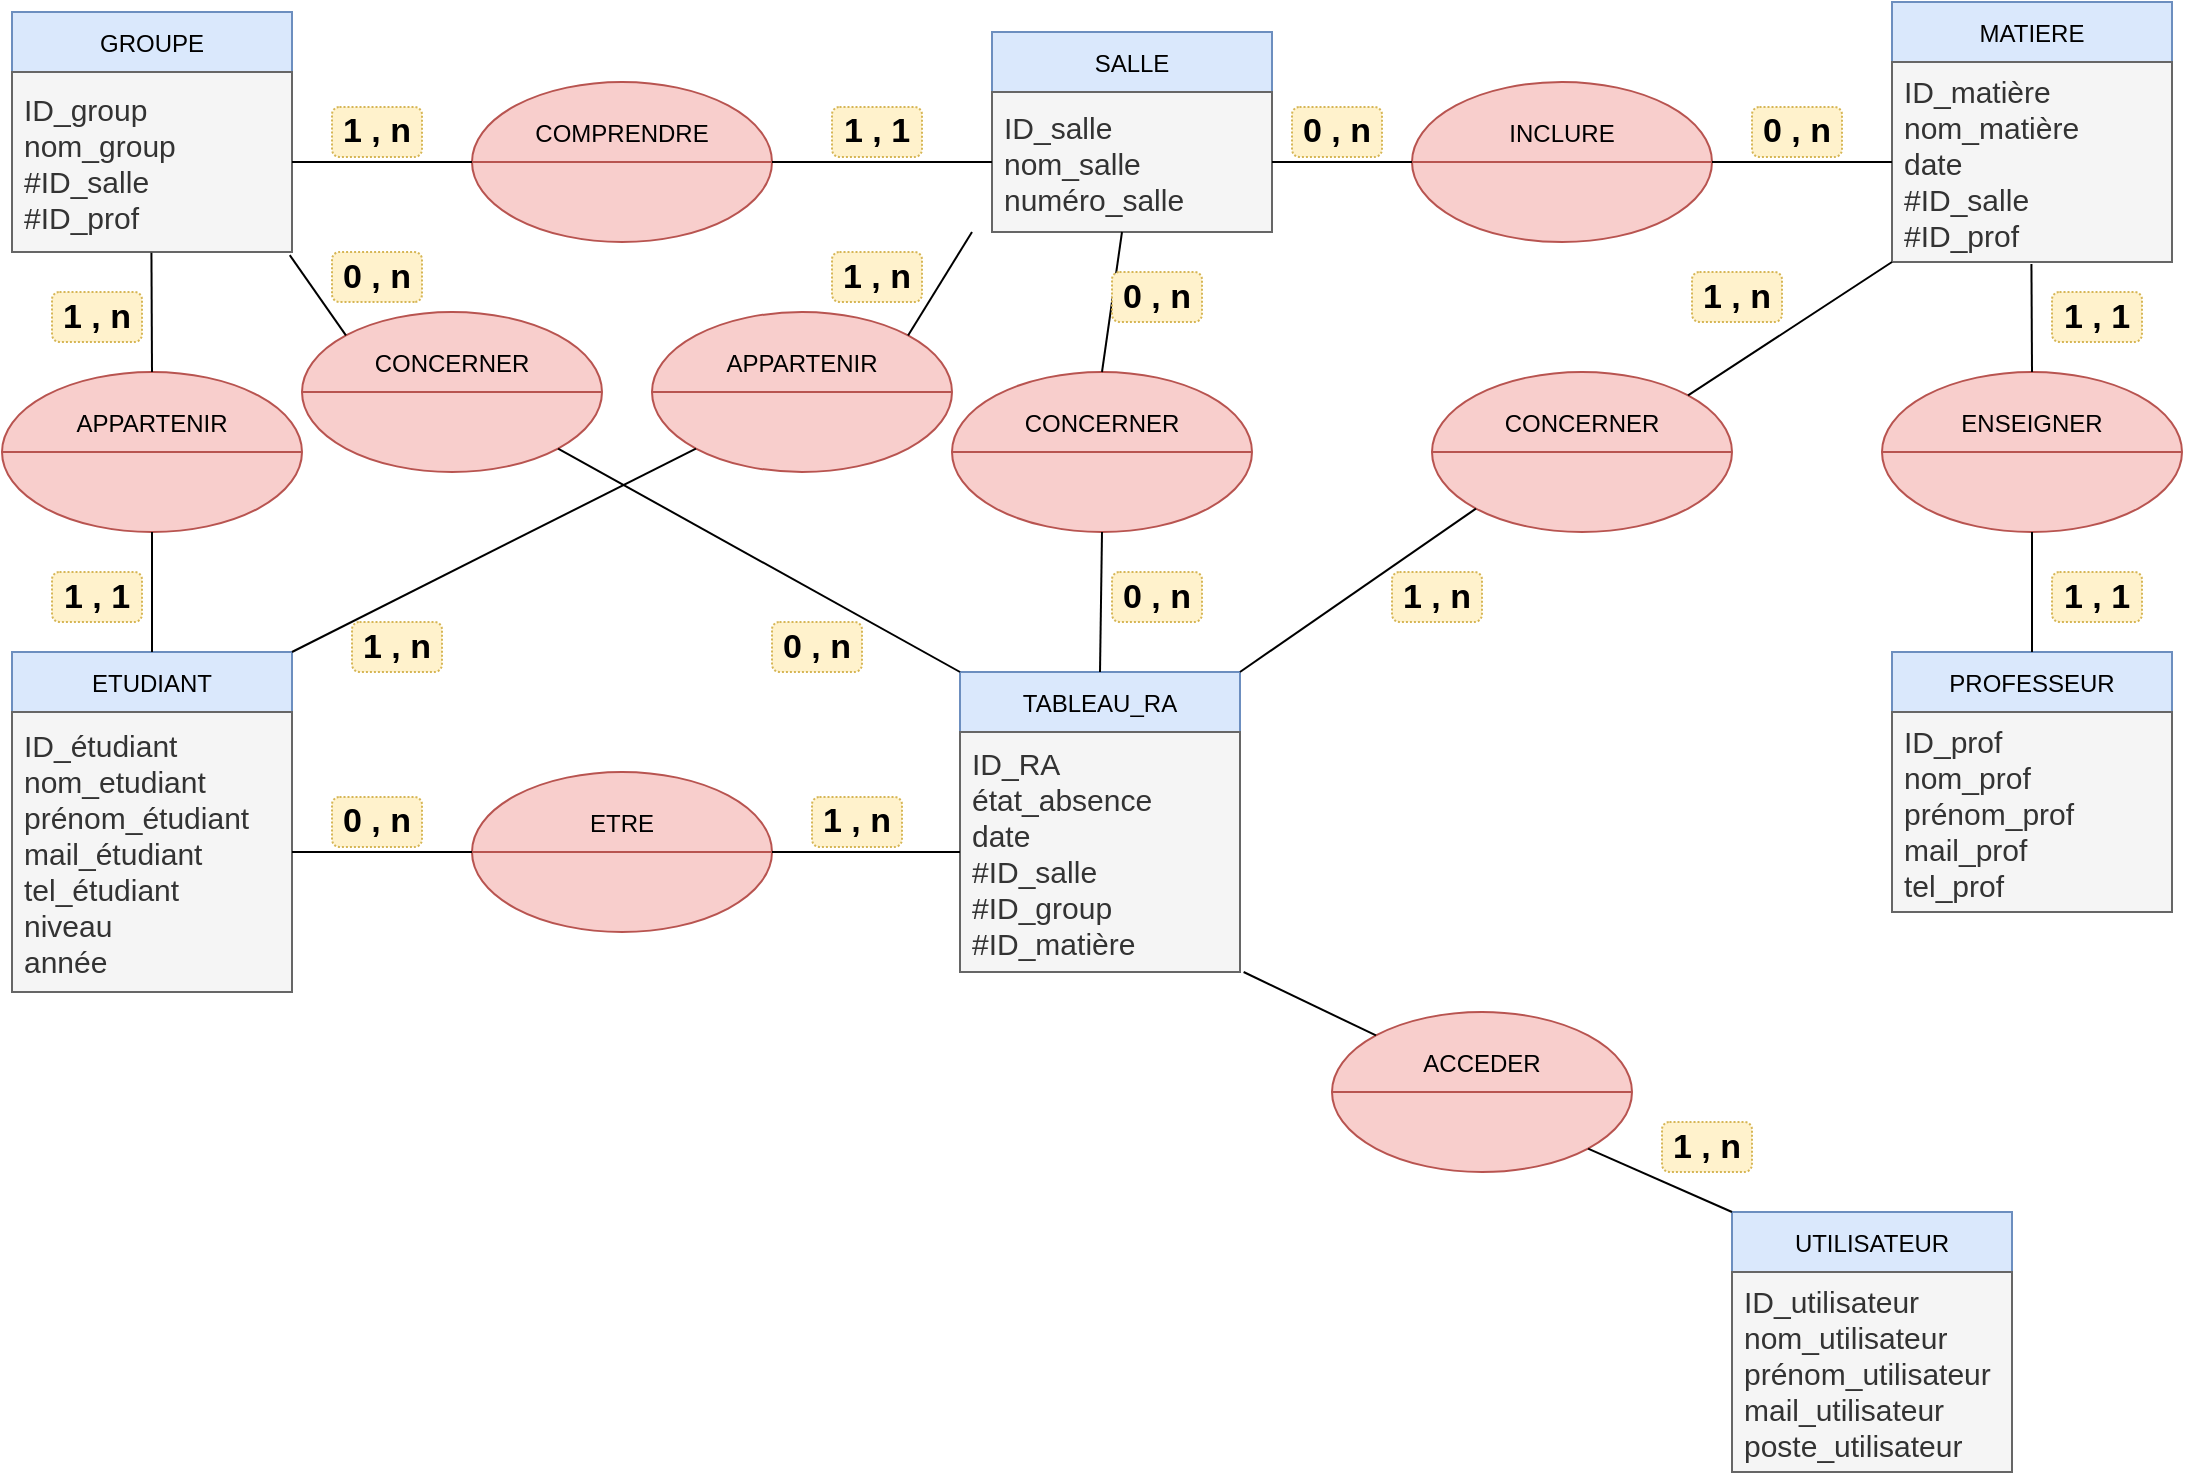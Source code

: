 <mxfile version="20.0.4" type="device"><diagram id="C5RBs43oDa-KdzZeNtuy" name="Page-1"><mxGraphModel dx="1038" dy="617" grid="1" gridSize="10" guides="1" tooltips="1" connect="1" arrows="1" fold="1" page="1" pageScale="1" pageWidth="1169" pageHeight="827" math="0" shadow="0"><root><mxCell id="WIyWlLk6GJQsqaUBKTNV-0"/><mxCell id="WIyWlLk6GJQsqaUBKTNV-1" parent="WIyWlLk6GJQsqaUBKTNV-0"/><mxCell id="zTYsJ-RV3klzZmt0aJt2-2" value="GROUPE" style="swimlane;fontStyle=0;childLayout=stackLayout;horizontal=1;startSize=30;horizontalStack=0;resizeParent=1;resizeParentMax=0;resizeLast=0;collapsible=1;marginBottom=0;fillColor=#dae8fc;strokeColor=#6c8ebf;" parent="WIyWlLk6GJQsqaUBKTNV-1" vertex="1"><mxGeometry x="40" y="40" width="140" height="120" as="geometry"/></mxCell><mxCell id="zTYsJ-RV3klzZmt0aJt2-3" value="ID_group&#10;nom_group&#10;#ID_salle&#10;#ID_prof" style="text;strokeColor=#666666;fillColor=#f5f5f5;align=left;verticalAlign=middle;spacingLeft=4;spacingRight=4;overflow=hidden;points=[[0,0.5],[1,0.5]];portConstraint=eastwest;rotatable=0;fontSize=15;fontColor=#333333;" parent="zTYsJ-RV3klzZmt0aJt2-2" vertex="1"><mxGeometry y="30" width="140" height="90" as="geometry"/></mxCell><mxCell id="zTYsJ-RV3klzZmt0aJt2-6" value="UTILISATEUR" style="swimlane;fontStyle=0;childLayout=stackLayout;horizontal=1;startSize=30;horizontalStack=0;resizeParent=1;resizeParentMax=0;resizeLast=0;collapsible=1;marginBottom=0;fillColor=#dae8fc;strokeColor=#6c8ebf;" parent="WIyWlLk6GJQsqaUBKTNV-1" vertex="1"><mxGeometry x="900" y="640" width="140" height="130" as="geometry"/></mxCell><mxCell id="zTYsJ-RV3klzZmt0aJt2-50" value="ID_utilisateur&#10;nom_utilisateur&#10;prénom_utilisateur&#10;mail_utilisateur&#10;poste_utilisateur" style="text;strokeColor=#666666;fillColor=#f5f5f5;align=left;verticalAlign=middle;spacingLeft=4;spacingRight=4;overflow=hidden;points=[[0,0.5],[1,0.5]];portConstraint=eastwest;rotatable=0;fontSize=15;fontColor=#333333;" parent="zTYsJ-RV3klzZmt0aJt2-6" vertex="1"><mxGeometry y="30" width="140" height="100" as="geometry"/></mxCell><mxCell id="zTYsJ-RV3klzZmt0aJt2-10" value="ETUDIANT" style="swimlane;fontStyle=0;childLayout=stackLayout;horizontal=1;startSize=30;horizontalStack=0;resizeParent=1;resizeParentMax=0;resizeLast=0;collapsible=1;marginBottom=0;fillColor=#dae8fc;strokeColor=#6c8ebf;" parent="WIyWlLk6GJQsqaUBKTNV-1" vertex="1"><mxGeometry x="40" y="360" width="140" height="170" as="geometry"/></mxCell><mxCell id="zTYsJ-RV3klzZmt0aJt2-46" value="ID_étudiant&#10;nom_etudiant&#10;prénom_étudiant&#10;mail_étudiant&#10;tel_étudiant&#10;niveau&#10;année" style="text;strokeColor=#666666;fillColor=#f5f5f5;align=left;verticalAlign=middle;spacingLeft=4;spacingRight=4;overflow=hidden;points=[[0,0.5],[1,0.5]];portConstraint=eastwest;rotatable=0;fontSize=15;fontColor=#333333;" parent="zTYsJ-RV3klzZmt0aJt2-10" vertex="1"><mxGeometry y="30" width="140" height="140" as="geometry"/></mxCell><mxCell id="zTYsJ-RV3klzZmt0aJt2-14" value="TABLEAU_RA" style="swimlane;fontStyle=0;childLayout=stackLayout;horizontal=1;startSize=30;horizontalStack=0;resizeParent=1;resizeParentMax=0;resizeLast=0;collapsible=1;marginBottom=0;fillColor=#dae8fc;strokeColor=#6c8ebf;" parent="WIyWlLk6GJQsqaUBKTNV-1" vertex="1"><mxGeometry x="514" y="370" width="140" height="150" as="geometry"/></mxCell><mxCell id="zTYsJ-RV3klzZmt0aJt2-47" value="ID_RA&#10;état_absence&#10;date&#10;#ID_salle&#10;#ID_group&#10;#ID_matière" style="text;strokeColor=#666666;fillColor=#f5f5f5;align=left;verticalAlign=middle;spacingLeft=4;spacingRight=4;overflow=hidden;points=[[0,0.5],[1,0.5]];portConstraint=eastwest;rotatable=0;fontSize=15;fontColor=#333333;" parent="zTYsJ-RV3klzZmt0aJt2-14" vertex="1"><mxGeometry y="30" width="140" height="120" as="geometry"/></mxCell><mxCell id="zTYsJ-RV3klzZmt0aJt2-18" value="PROFESSEUR" style="swimlane;fontStyle=0;childLayout=stackLayout;horizontal=1;startSize=30;horizontalStack=0;resizeParent=1;resizeParentMax=0;resizeLast=0;collapsible=1;marginBottom=0;fillColor=#dae8fc;strokeColor=#6c8ebf;" parent="WIyWlLk6GJQsqaUBKTNV-1" vertex="1"><mxGeometry x="980" y="360" width="140" height="130" as="geometry"/></mxCell><mxCell id="zTYsJ-RV3klzZmt0aJt2-49" value="ID_prof&#10;nom_prof&#10;prénom_prof&#10;mail_prof&#10;tel_prof" style="text;strokeColor=#666666;fillColor=#f5f5f5;align=left;verticalAlign=middle;spacingLeft=4;spacingRight=4;overflow=hidden;points=[[0,0.5],[1,0.5]];portConstraint=eastwest;rotatable=0;fontSize=15;fontColor=#333333;" parent="zTYsJ-RV3klzZmt0aJt2-18" vertex="1"><mxGeometry y="30" width="140" height="100" as="geometry"/></mxCell><mxCell id="zTYsJ-RV3klzZmt0aJt2-22" value="SALLE" style="swimlane;fontStyle=0;childLayout=stackLayout;horizontal=1;startSize=30;horizontalStack=0;resizeParent=1;resizeParentMax=0;resizeLast=0;collapsible=1;marginBottom=0;fillColor=#dae8fc;strokeColor=#6c8ebf;" parent="WIyWlLk6GJQsqaUBKTNV-1" vertex="1"><mxGeometry x="530" y="50" width="140" height="100" as="geometry"/></mxCell><mxCell id="zTYsJ-RV3klzZmt0aJt2-45" value="ID_salle&#10;nom_salle&#10;numéro_salle" style="text;strokeColor=#666666;fillColor=#f5f5f5;align=left;verticalAlign=middle;spacingLeft=4;spacingRight=4;overflow=hidden;points=[[0,0.5],[1,0.5]];portConstraint=eastwest;rotatable=0;fontSize=15;fontColor=#333333;" parent="zTYsJ-RV3klzZmt0aJt2-22" vertex="1"><mxGeometry y="30" width="140" height="70" as="geometry"/></mxCell><mxCell id="zTYsJ-RV3klzZmt0aJt2-26" value="MATIERE" style="swimlane;fontStyle=0;childLayout=stackLayout;horizontal=1;startSize=30;horizontalStack=0;resizeParent=1;resizeParentMax=0;resizeLast=0;collapsible=1;marginBottom=0;fillColor=#dae8fc;strokeColor=#6c8ebf;" parent="WIyWlLk6GJQsqaUBKTNV-1" vertex="1"><mxGeometry x="980" y="35" width="140" height="130" as="geometry"/></mxCell><mxCell id="zTYsJ-RV3klzZmt0aJt2-48" value="ID_matière&#10;nom_matière&#10;date&#10;#ID_salle&#10;#ID_prof" style="text;strokeColor=#666666;fillColor=#f5f5f5;align=left;verticalAlign=middle;spacingLeft=4;spacingRight=4;overflow=hidden;points=[[0,0.5],[1,0.5]];portConstraint=eastwest;rotatable=0;fontSize=15;fontColor=#333333;" parent="zTYsJ-RV3klzZmt0aJt2-26" vertex="1"><mxGeometry y="30" width="140" height="100" as="geometry"/></mxCell><mxCell id="zTYsJ-RV3klzZmt0aJt2-34" value="COMPRENDRE&lt;br&gt;&lt;br&gt;&lt;br&gt;" style="shape=lineEllipse;perimeter=ellipsePerimeter;whiteSpace=wrap;html=1;backgroundOutline=1;fillColor=#f8cecc;strokeColor=#b85450;" parent="WIyWlLk6GJQsqaUBKTNV-1" vertex="1"><mxGeometry x="270" y="75" width="150" height="80" as="geometry"/></mxCell><mxCell id="zTYsJ-RV3klzZmt0aJt2-35" value="APPARTENIR&lt;br&gt;&lt;br&gt;&lt;br&gt;" style="shape=lineEllipse;perimeter=ellipsePerimeter;whiteSpace=wrap;html=1;backgroundOutline=1;fillColor=#f8cecc;strokeColor=#b85450;" parent="WIyWlLk6GJQsqaUBKTNV-1" vertex="1"><mxGeometry x="360" y="190" width="150" height="80" as="geometry"/></mxCell><mxCell id="zTYsJ-RV3klzZmt0aJt2-36" value="ACCEDER&lt;br&gt;&lt;br&gt;&lt;br&gt;" style="shape=lineEllipse;perimeter=ellipsePerimeter;whiteSpace=wrap;html=1;backgroundOutline=1;fillColor=#f8cecc;strokeColor=#b85450;" parent="WIyWlLk6GJQsqaUBKTNV-1" vertex="1"><mxGeometry x="700" y="540" width="150" height="80" as="geometry"/></mxCell><mxCell id="zTYsJ-RV3klzZmt0aJt2-37" value="ETRE&lt;br&gt;&lt;br&gt;&lt;br&gt;" style="shape=lineEllipse;perimeter=ellipsePerimeter;whiteSpace=wrap;html=1;backgroundOutline=1;fillColor=#f8cecc;strokeColor=#b85450;" parent="WIyWlLk6GJQsqaUBKTNV-1" vertex="1"><mxGeometry x="270" y="420" width="150" height="80" as="geometry"/></mxCell><mxCell id="zTYsJ-RV3klzZmt0aJt2-38" value="CONCERNER&lt;br&gt;&lt;br&gt;&lt;br&gt;" style="shape=lineEllipse;perimeter=ellipsePerimeter;whiteSpace=wrap;html=1;backgroundOutline=1;fillColor=#f8cecc;strokeColor=#b85450;" parent="WIyWlLk6GJQsqaUBKTNV-1" vertex="1"><mxGeometry x="185" y="190" width="150" height="80" as="geometry"/></mxCell><mxCell id="zTYsJ-RV3klzZmt0aJt2-39" value="CONCERNER&lt;br&gt;&lt;br&gt;&lt;br&gt;" style="shape=lineEllipse;perimeter=ellipsePerimeter;whiteSpace=wrap;html=1;backgroundOutline=1;fillColor=#f8cecc;strokeColor=#b85450;" parent="WIyWlLk6GJQsqaUBKTNV-1" vertex="1"><mxGeometry x="750" y="220" width="150" height="80" as="geometry"/></mxCell><mxCell id="zTYsJ-RV3klzZmt0aJt2-40" value="ENSEIGNER&lt;br&gt;&lt;br&gt;&lt;br&gt;" style="shape=lineEllipse;perimeter=ellipsePerimeter;whiteSpace=wrap;html=1;backgroundOutline=1;fillColor=#f8cecc;strokeColor=#b85450;" parent="WIyWlLk6GJQsqaUBKTNV-1" vertex="1"><mxGeometry x="975" y="220" width="150" height="80" as="geometry"/></mxCell><mxCell id="zTYsJ-RV3klzZmt0aJt2-41" value="CONCERNER&lt;br&gt;&lt;br&gt;&lt;br&gt;" style="shape=lineEllipse;perimeter=ellipsePerimeter;whiteSpace=wrap;html=1;backgroundOutline=1;fillColor=#f8cecc;strokeColor=#b85450;" parent="WIyWlLk6GJQsqaUBKTNV-1" vertex="1"><mxGeometry x="510" y="220" width="150" height="80" as="geometry"/></mxCell><mxCell id="zTYsJ-RV3klzZmt0aJt2-42" value="APPARTENIR&lt;br&gt;&lt;br&gt;&lt;br&gt;" style="shape=lineEllipse;perimeter=ellipsePerimeter;whiteSpace=wrap;html=1;backgroundOutline=1;fillColor=#f8cecc;strokeColor=#b85450;" parent="WIyWlLk6GJQsqaUBKTNV-1" vertex="1"><mxGeometry x="35" y="220" width="150" height="80" as="geometry"/></mxCell><mxCell id="zTYsJ-RV3klzZmt0aJt2-43" value="INCLURE&lt;br&gt;&lt;br&gt;&lt;br&gt;" style="shape=lineEllipse;perimeter=ellipsePerimeter;whiteSpace=wrap;html=1;backgroundOutline=1;fillColor=#f8cecc;strokeColor=#b85450;" parent="WIyWlLk6GJQsqaUBKTNV-1" vertex="1"><mxGeometry x="740" y="75" width="150" height="80" as="geometry"/></mxCell><mxCell id="zTYsJ-RV3klzZmt0aJt2-55" value="" style="endArrow=none;html=1;rounded=0;fontSize=15;exitX=1;exitY=0.5;exitDx=0;exitDy=0;entryX=0;entryY=0.5;entryDx=0;entryDy=0;" parent="WIyWlLk6GJQsqaUBKTNV-1" source="zTYsJ-RV3klzZmt0aJt2-3" target="zTYsJ-RV3klzZmt0aJt2-34" edge="1"><mxGeometry width="50" height="50" relative="1" as="geometry"><mxPoint x="360" y="310" as="sourcePoint"/><mxPoint x="600" y="250" as="targetPoint"/></mxGeometry></mxCell><mxCell id="zTYsJ-RV3klzZmt0aJt2-56" value="" style="endArrow=none;html=1;rounded=0;fontSize=15;entryX=1;entryY=0.5;entryDx=0;entryDy=0;exitX=0;exitY=0.5;exitDx=0;exitDy=0;" parent="WIyWlLk6GJQsqaUBKTNV-1" source="zTYsJ-RV3klzZmt0aJt2-45" target="zTYsJ-RV3klzZmt0aJt2-34" edge="1"><mxGeometry width="50" height="50" relative="1" as="geometry"><mxPoint x="550" y="300" as="sourcePoint"/><mxPoint x="600" y="250" as="targetPoint"/></mxGeometry></mxCell><mxCell id="zTYsJ-RV3klzZmt0aJt2-57" value="" style="endArrow=none;html=1;rounded=0;fontSize=15;entryX=1;entryY=0.5;entryDx=0;entryDy=0;exitX=0;exitY=0.5;exitDx=0;exitDy=0;" parent="WIyWlLk6GJQsqaUBKTNV-1" source="zTYsJ-RV3klzZmt0aJt2-43" target="zTYsJ-RV3klzZmt0aJt2-45" edge="1"><mxGeometry width="50" height="50" relative="1" as="geometry"><mxPoint x="550" y="300" as="sourcePoint"/><mxPoint x="680" y="170" as="targetPoint"/></mxGeometry></mxCell><mxCell id="zTYsJ-RV3klzZmt0aJt2-58" value="" style="endArrow=none;html=1;rounded=0;fontSize=15;entryX=1;entryY=0.5;entryDx=0;entryDy=0;exitX=0;exitY=0.5;exitDx=0;exitDy=0;" parent="WIyWlLk6GJQsqaUBKTNV-1" source="zTYsJ-RV3klzZmt0aJt2-48" target="zTYsJ-RV3klzZmt0aJt2-43" edge="1"><mxGeometry width="50" height="50" relative="1" as="geometry"><mxPoint x="560" y="310" as="sourcePoint"/><mxPoint x="610" y="260" as="targetPoint"/></mxGeometry></mxCell><mxCell id="zTYsJ-RV3klzZmt0aJt2-59" value="" style="endArrow=none;html=1;rounded=0;fontSize=15;entryX=0.498;entryY=1.01;entryDx=0;entryDy=0;entryPerimeter=0;exitX=0.5;exitY=0;exitDx=0;exitDy=0;" parent="WIyWlLk6GJQsqaUBKTNV-1" source="zTYsJ-RV3klzZmt0aJt2-40" target="zTYsJ-RV3klzZmt0aJt2-48" edge="1"><mxGeometry width="50" height="50" relative="1" as="geometry"><mxPoint x="570" y="320" as="sourcePoint"/><mxPoint x="620" y="270" as="targetPoint"/></mxGeometry></mxCell><mxCell id="zTYsJ-RV3klzZmt0aJt2-61" value="" style="endArrow=none;html=1;rounded=0;fontSize=15;exitX=0.5;exitY=1;exitDx=0;exitDy=0;entryX=0.5;entryY=0;entryDx=0;entryDy=0;" parent="WIyWlLk6GJQsqaUBKTNV-1" source="zTYsJ-RV3klzZmt0aJt2-40" target="zTYsJ-RV3klzZmt0aJt2-18" edge="1"><mxGeometry width="50" height="50" relative="1" as="geometry"><mxPoint x="580" y="330" as="sourcePoint"/><mxPoint x="630" y="280" as="targetPoint"/></mxGeometry></mxCell><mxCell id="zTYsJ-RV3klzZmt0aJt2-62" value="" style="endArrow=none;html=1;rounded=0;fontSize=15;entryX=0.5;entryY=0;entryDx=0;entryDy=0;exitX=0.498;exitY=1.004;exitDx=0;exitDy=0;exitPerimeter=0;" parent="WIyWlLk6GJQsqaUBKTNV-1" source="zTYsJ-RV3klzZmt0aJt2-3" target="zTYsJ-RV3klzZmt0aJt2-42" edge="1"><mxGeometry width="50" height="50" relative="1" as="geometry"><mxPoint x="550" y="300" as="sourcePoint"/><mxPoint x="600" y="250" as="targetPoint"/></mxGeometry></mxCell><mxCell id="zTYsJ-RV3klzZmt0aJt2-63" value="" style="endArrow=none;html=1;rounded=0;fontSize=15;entryX=0.5;entryY=1;entryDx=0;entryDy=0;exitX=0.5;exitY=0;exitDx=0;exitDy=0;" parent="WIyWlLk6GJQsqaUBKTNV-1" source="zTYsJ-RV3klzZmt0aJt2-10" target="zTYsJ-RV3klzZmt0aJt2-42" edge="1"><mxGeometry width="50" height="50" relative="1" as="geometry"><mxPoint x="300" y="300" as="sourcePoint"/><mxPoint x="380" y="290" as="targetPoint"/></mxGeometry></mxCell><mxCell id="zTYsJ-RV3klzZmt0aJt2-64" value="" style="endArrow=none;html=1;rounded=0;fontSize=15;entryX=0.5;entryY=0;entryDx=0;entryDy=0;" parent="WIyWlLk6GJQsqaUBKTNV-1" source="zTYsJ-RV3klzZmt0aJt2-45" target="zTYsJ-RV3klzZmt0aJt2-41" edge="1"><mxGeometry width="50" height="50" relative="1" as="geometry"><mxPoint x="310" y="310" as="sourcePoint"/><mxPoint x="390" y="300" as="targetPoint"/></mxGeometry></mxCell><mxCell id="zTYsJ-RV3klzZmt0aJt2-65" value="" style="endArrow=none;html=1;rounded=0;fontSize=15;entryX=0.5;entryY=1;entryDx=0;entryDy=0;exitX=0.5;exitY=0;exitDx=0;exitDy=0;" parent="WIyWlLk6GJQsqaUBKTNV-1" source="zTYsJ-RV3klzZmt0aJt2-14" target="zTYsJ-RV3klzZmt0aJt2-41" edge="1"><mxGeometry width="50" height="50" relative="1" as="geometry"><mxPoint x="320" y="320" as="sourcePoint"/><mxPoint x="400" y="310" as="targetPoint"/></mxGeometry></mxCell><mxCell id="zTYsJ-RV3klzZmt0aJt2-66" value="" style="endArrow=none;html=1;rounded=0;fontSize=15;exitX=1;exitY=0.5;exitDx=0;exitDy=0;entryX=0;entryY=0.5;entryDx=0;entryDy=0;" parent="WIyWlLk6GJQsqaUBKTNV-1" source="zTYsJ-RV3klzZmt0aJt2-46" target="zTYsJ-RV3klzZmt0aJt2-37" edge="1"><mxGeometry width="50" height="50" relative="1" as="geometry"><mxPoint x="330" y="330" as="sourcePoint"/><mxPoint x="410" y="320" as="targetPoint"/></mxGeometry></mxCell><mxCell id="zTYsJ-RV3klzZmt0aJt2-67" value="" style="endArrow=none;html=1;rounded=0;fontSize=15;entryX=1;entryY=0.5;entryDx=0;entryDy=0;exitX=0;exitY=0.5;exitDx=0;exitDy=0;" parent="WIyWlLk6GJQsqaUBKTNV-1" source="zTYsJ-RV3klzZmt0aJt2-47" target="zTYsJ-RV3klzZmt0aJt2-37" edge="1"><mxGeometry width="50" height="50" relative="1" as="geometry"><mxPoint x="340" y="340" as="sourcePoint"/><mxPoint x="420" y="330" as="targetPoint"/></mxGeometry></mxCell><mxCell id="zTYsJ-RV3klzZmt0aJt2-68" value="" style="endArrow=none;html=1;rounded=0;fontSize=15;entryX=1;entryY=0;entryDx=0;entryDy=0;exitX=0;exitY=1;exitDx=0;exitDy=0;" parent="WIyWlLk6GJQsqaUBKTNV-1" source="zTYsJ-RV3klzZmt0aJt2-39" target="zTYsJ-RV3klzZmt0aJt2-14" edge="1"><mxGeometry width="50" height="50" relative="1" as="geometry"><mxPoint x="350" y="350" as="sourcePoint"/><mxPoint x="430" y="340" as="targetPoint"/></mxGeometry></mxCell><mxCell id="zTYsJ-RV3klzZmt0aJt2-69" value="" style="endArrow=none;html=1;rounded=0;fontSize=15;entryX=1;entryY=0;entryDx=0;entryDy=0;exitX=0;exitY=1;exitDx=0;exitDy=0;exitPerimeter=0;" parent="WIyWlLk6GJQsqaUBKTNV-1" source="zTYsJ-RV3klzZmt0aJt2-48" target="zTYsJ-RV3klzZmt0aJt2-39" edge="1"><mxGeometry width="50" height="50" relative="1" as="geometry"><mxPoint x="360" y="360" as="sourcePoint"/><mxPoint x="440" y="350" as="targetPoint"/></mxGeometry></mxCell><mxCell id="zTYsJ-RV3klzZmt0aJt2-70" value="" style="endArrow=none;html=1;rounded=0;fontSize=15;entryX=1;entryY=1;entryDx=0;entryDy=0;exitX=0;exitY=0;exitDx=0;exitDy=0;" parent="WIyWlLk6GJQsqaUBKTNV-1" source="zTYsJ-RV3klzZmt0aJt2-14" target="zTYsJ-RV3klzZmt0aJt2-38" edge="1"><mxGeometry width="50" height="50" relative="1" as="geometry"><mxPoint x="260" y="370" as="sourcePoint"/><mxPoint x="450" y="360" as="targetPoint"/></mxGeometry></mxCell><mxCell id="zTYsJ-RV3klzZmt0aJt2-71" value="" style="endArrow=none;html=1;rounded=0;fontSize=15;exitX=0.992;exitY=1.017;exitDx=0;exitDy=0;exitPerimeter=0;entryX=0;entryY=0;entryDx=0;entryDy=0;" parent="WIyWlLk6GJQsqaUBKTNV-1" source="zTYsJ-RV3klzZmt0aJt2-3" target="zTYsJ-RV3klzZmt0aJt2-38" edge="1"><mxGeometry width="50" height="50" relative="1" as="geometry"><mxPoint x="380" y="380" as="sourcePoint"/><mxPoint x="460" y="370" as="targetPoint"/></mxGeometry></mxCell><mxCell id="zTYsJ-RV3klzZmt0aJt2-73" value="" style="endArrow=none;html=1;rounded=0;fontSize=15;entryX=1;entryY=0;entryDx=0;entryDy=0;" parent="WIyWlLk6GJQsqaUBKTNV-1" target="zTYsJ-RV3klzZmt0aJt2-35" edge="1"><mxGeometry width="50" height="50" relative="1" as="geometry"><mxPoint x="520" y="150" as="sourcePoint"/><mxPoint x="480" y="390" as="targetPoint"/></mxGeometry></mxCell><mxCell id="zTYsJ-RV3klzZmt0aJt2-74" value="" style="endArrow=none;html=1;rounded=0;fontSize=15;entryX=0;entryY=1;entryDx=0;entryDy=0;exitX=1;exitY=0;exitDx=0;exitDy=0;" parent="WIyWlLk6GJQsqaUBKTNV-1" source="zTYsJ-RV3klzZmt0aJt2-10" target="zTYsJ-RV3klzZmt0aJt2-35" edge="1"><mxGeometry width="50" height="50" relative="1" as="geometry"><mxPoint x="410" y="410" as="sourcePoint"/><mxPoint x="490" y="400" as="targetPoint"/></mxGeometry></mxCell><mxCell id="zTYsJ-RV3klzZmt0aJt2-75" value="" style="endArrow=none;html=1;rounded=0;fontSize=15;entryX=1.013;entryY=1;entryDx=0;entryDy=0;entryPerimeter=0;exitX=0;exitY=0;exitDx=0;exitDy=0;" parent="WIyWlLk6GJQsqaUBKTNV-1" source="zTYsJ-RV3klzZmt0aJt2-36" target="zTYsJ-RV3klzZmt0aJt2-47" edge="1"><mxGeometry width="50" height="50" relative="1" as="geometry"><mxPoint x="420" y="420" as="sourcePoint"/><mxPoint x="500" y="410" as="targetPoint"/></mxGeometry></mxCell><mxCell id="zTYsJ-RV3klzZmt0aJt2-76" value="" style="endArrow=none;html=1;rounded=0;fontSize=15;entryX=0;entryY=0;entryDx=0;entryDy=0;exitX=1;exitY=1;exitDx=0;exitDy=0;" parent="WIyWlLk6GJQsqaUBKTNV-1" source="zTYsJ-RV3klzZmt0aJt2-36" target="zTYsJ-RV3klzZmt0aJt2-6" edge="1"><mxGeometry width="50" height="50" relative="1" as="geometry"><mxPoint x="430" y="430" as="sourcePoint"/><mxPoint x="510" y="420" as="targetPoint"/></mxGeometry></mxCell><mxCell id="zTYsJ-RV3klzZmt0aJt2-77" value="&lt;b&gt;&lt;font style=&quot;font-size: 17px;&quot;&gt;1 , n&lt;/font&gt;&lt;/b&gt;" style="rounded=1;whiteSpace=wrap;html=1;fontSize=15;fillColor=#fff2cc;strokeColor=#d6b656;dashed=1;dashPattern=1 1;" parent="WIyWlLk6GJQsqaUBKTNV-1" vertex="1"><mxGeometry x="200" y="87.5" width="45" height="25" as="geometry"/></mxCell><mxCell id="zTYsJ-RV3klzZmt0aJt2-79" value="&lt;b&gt;&lt;font style=&quot;font-size: 17px;&quot;&gt;1 , 1&lt;/font&gt;&lt;/b&gt;" style="rounded=1;whiteSpace=wrap;html=1;fontSize=15;fillColor=#fff2cc;strokeColor=#d6b656;dashed=1;dashPattern=1 1;" parent="WIyWlLk6GJQsqaUBKTNV-1" vertex="1"><mxGeometry x="450" y="87.5" width="45" height="25" as="geometry"/></mxCell><mxCell id="zTYsJ-RV3klzZmt0aJt2-80" value="&lt;b&gt;&lt;font style=&quot;font-size: 17px;&quot;&gt;0 , n&lt;/font&gt;&lt;/b&gt;" style="rounded=1;whiteSpace=wrap;html=1;fontSize=15;fillColor=#fff2cc;strokeColor=#d6b656;dashed=1;dashPattern=1 1;" parent="WIyWlLk6GJQsqaUBKTNV-1" vertex="1"><mxGeometry x="910" y="87.5" width="45" height="25" as="geometry"/></mxCell><mxCell id="zTYsJ-RV3klzZmt0aJt2-81" value="&lt;b&gt;&lt;font style=&quot;font-size: 17px;&quot;&gt;0 , n&lt;/font&gt;&lt;/b&gt;" style="rounded=1;whiteSpace=wrap;html=1;fontSize=15;fillColor=#fff2cc;strokeColor=#d6b656;dashed=1;dashPattern=1 1;" parent="WIyWlLk6GJQsqaUBKTNV-1" vertex="1"><mxGeometry x="680" y="87.5" width="45" height="25" as="geometry"/></mxCell><mxCell id="zTYsJ-RV3klzZmt0aJt2-82" value="&lt;b&gt;&lt;font style=&quot;font-size: 17px;&quot;&gt;1 , n&lt;/font&gt;&lt;/b&gt;" style="rounded=1;whiteSpace=wrap;html=1;fontSize=15;fillColor=#fff2cc;strokeColor=#d6b656;dashed=1;dashPattern=1 1;" parent="WIyWlLk6GJQsqaUBKTNV-1" vertex="1"><mxGeometry x="60" y="180" width="45" height="25" as="geometry"/></mxCell><mxCell id="zTYsJ-RV3klzZmt0aJt2-83" value="&lt;b&gt;&lt;font style=&quot;font-size: 17px;&quot;&gt;1 , 1&lt;/font&gt;&lt;/b&gt;" style="rounded=1;whiteSpace=wrap;html=1;fontSize=15;fillColor=#fff2cc;strokeColor=#d6b656;dashed=1;dashPattern=1 1;" parent="WIyWlLk6GJQsqaUBKTNV-1" vertex="1"><mxGeometry x="60" y="320" width="45" height="25" as="geometry"/></mxCell><mxCell id="zTYsJ-RV3klzZmt0aJt2-84" value="&lt;b&gt;&lt;font style=&quot;font-size: 17px;&quot;&gt;0 , n&lt;/font&gt;&lt;/b&gt;" style="rounded=1;whiteSpace=wrap;html=1;fontSize=15;fillColor=#fff2cc;strokeColor=#d6b656;dashed=1;dashPattern=1 1;horizontal=1;direction=west;" parent="WIyWlLk6GJQsqaUBKTNV-1" vertex="1"><mxGeometry x="200" y="160" width="45" height="25" as="geometry"/></mxCell><mxCell id="zTYsJ-RV3klzZmt0aJt2-85" value="&lt;b&gt;&lt;font style=&quot;font-size: 17px;&quot;&gt;0 , n&lt;/font&gt;&lt;/b&gt;" style="rounded=1;whiteSpace=wrap;html=1;fontSize=15;fillColor=#fff2cc;strokeColor=#d6b656;dashed=1;dashPattern=1 1;" parent="WIyWlLk6GJQsqaUBKTNV-1" vertex="1"><mxGeometry x="420" y="345" width="45" height="25" as="geometry"/></mxCell><mxCell id="zTYsJ-RV3klzZmt0aJt2-87" value="&lt;b&gt;&lt;font style=&quot;font-size: 17px;&quot;&gt;1 , n&lt;/font&gt;&lt;/b&gt;" style="rounded=1;whiteSpace=wrap;html=1;fontSize=15;fillColor=#fff2cc;strokeColor=#d6b656;dashed=1;dashPattern=1 1;" parent="WIyWlLk6GJQsqaUBKTNV-1" vertex="1"><mxGeometry x="450" y="160" width="45" height="25" as="geometry"/></mxCell><mxCell id="zTYsJ-RV3klzZmt0aJt2-88" value="&lt;b&gt;&lt;font style=&quot;font-size: 17px;&quot;&gt;1 , n&lt;/font&gt;&lt;/b&gt;" style="rounded=1;whiteSpace=wrap;html=1;fontSize=15;fillColor=#fff2cc;strokeColor=#d6b656;dashed=1;dashPattern=1 1;" parent="WIyWlLk6GJQsqaUBKTNV-1" vertex="1"><mxGeometry x="210" y="345" width="45" height="25" as="geometry"/></mxCell><mxCell id="zTYsJ-RV3klzZmt0aJt2-91" value="&lt;b&gt;&lt;font style=&quot;font-size: 17px;&quot;&gt;0 , n&lt;/font&gt;&lt;/b&gt;" style="rounded=1;whiteSpace=wrap;html=1;fontSize=15;fillColor=#fff2cc;strokeColor=#d6b656;dashed=1;dashPattern=1 1;" parent="WIyWlLk6GJQsqaUBKTNV-1" vertex="1"><mxGeometry x="200" y="432.5" width="45" height="25" as="geometry"/></mxCell><mxCell id="zTYsJ-RV3klzZmt0aJt2-92" value="&lt;b&gt;&lt;font style=&quot;font-size: 17px;&quot;&gt;1 , n&lt;/font&gt;&lt;/b&gt;" style="rounded=1;whiteSpace=wrap;html=1;fontSize=15;fillColor=#fff2cc;strokeColor=#d6b656;dashed=1;dashPattern=1 1;" parent="WIyWlLk6GJQsqaUBKTNV-1" vertex="1"><mxGeometry x="440" y="432.5" width="45" height="25" as="geometry"/></mxCell><mxCell id="zTYsJ-RV3klzZmt0aJt2-93" value="&lt;b&gt;&lt;font style=&quot;font-size: 17px;&quot;&gt;0 , n&lt;/font&gt;&lt;/b&gt;" style="rounded=1;whiteSpace=wrap;html=1;fontSize=15;fillColor=#fff2cc;strokeColor=#d6b656;dashed=1;dashPattern=1 1;" parent="WIyWlLk6GJQsqaUBKTNV-1" vertex="1"><mxGeometry x="590" y="320" width="45" height="25" as="geometry"/></mxCell><mxCell id="zTYsJ-RV3klzZmt0aJt2-94" value="&lt;b&gt;&lt;font style=&quot;font-size: 17px;&quot;&gt;0 , n&lt;/font&gt;&lt;/b&gt;" style="rounded=1;whiteSpace=wrap;html=1;fontSize=15;fillColor=#fff2cc;strokeColor=#d6b656;dashed=1;dashPattern=1 1;" parent="WIyWlLk6GJQsqaUBKTNV-1" vertex="1"><mxGeometry x="590" y="170" width="45" height="25" as="geometry"/></mxCell><mxCell id="zTYsJ-RV3klzZmt0aJt2-95" value="&lt;b&gt;&lt;font style=&quot;font-size: 17px;&quot;&gt;1 , n&lt;/font&gt;&lt;/b&gt;" style="rounded=1;whiteSpace=wrap;html=1;fontSize=15;fillColor=#fff2cc;strokeColor=#d6b656;dashed=1;dashPattern=1 1;" parent="WIyWlLk6GJQsqaUBKTNV-1" vertex="1"><mxGeometry x="730" y="320" width="45" height="25" as="geometry"/></mxCell><mxCell id="zTYsJ-RV3klzZmt0aJt2-96" value="&lt;b&gt;&lt;font style=&quot;font-size: 17px;&quot;&gt;1 , n&lt;/font&gt;&lt;/b&gt;" style="rounded=1;whiteSpace=wrap;html=1;fontSize=15;fillColor=#fff2cc;strokeColor=#d6b656;dashed=1;dashPattern=1 1;" parent="WIyWlLk6GJQsqaUBKTNV-1" vertex="1"><mxGeometry x="880" y="170" width="45" height="25" as="geometry"/></mxCell><mxCell id="zTYsJ-RV3klzZmt0aJt2-97" value="&lt;b&gt;&lt;font style=&quot;font-size: 17px;&quot;&gt;1 , 1&lt;/font&gt;&lt;/b&gt;" style="rounded=1;whiteSpace=wrap;html=1;fontSize=15;fillColor=#fff2cc;strokeColor=#d6b656;dashed=1;dashPattern=1 1;" parent="WIyWlLk6GJQsqaUBKTNV-1" vertex="1"><mxGeometry x="1060" y="320" width="45" height="25" as="geometry"/></mxCell><mxCell id="zTYsJ-RV3klzZmt0aJt2-98" value="&lt;b&gt;&lt;font style=&quot;font-size: 17px;&quot;&gt;1 , 1&lt;/font&gt;&lt;/b&gt;" style="rounded=1;whiteSpace=wrap;html=1;fontSize=15;fillColor=#fff2cc;strokeColor=#d6b656;dashed=1;dashPattern=1 1;" parent="WIyWlLk6GJQsqaUBKTNV-1" vertex="1"><mxGeometry x="1060" y="180" width="45" height="25" as="geometry"/></mxCell><mxCell id="zTYsJ-RV3klzZmt0aJt2-99" value="&lt;b&gt;&lt;font style=&quot;font-size: 17px;&quot;&gt;1 , n&lt;/font&gt;&lt;/b&gt;" style="rounded=1;whiteSpace=wrap;html=1;fontSize=15;fillColor=#fff2cc;strokeColor=#d6b656;dashed=1;dashPattern=1 1;" parent="WIyWlLk6GJQsqaUBKTNV-1" vertex="1"><mxGeometry x="865" y="595" width="45" height="25" as="geometry"/></mxCell></root></mxGraphModel></diagram></mxfile>